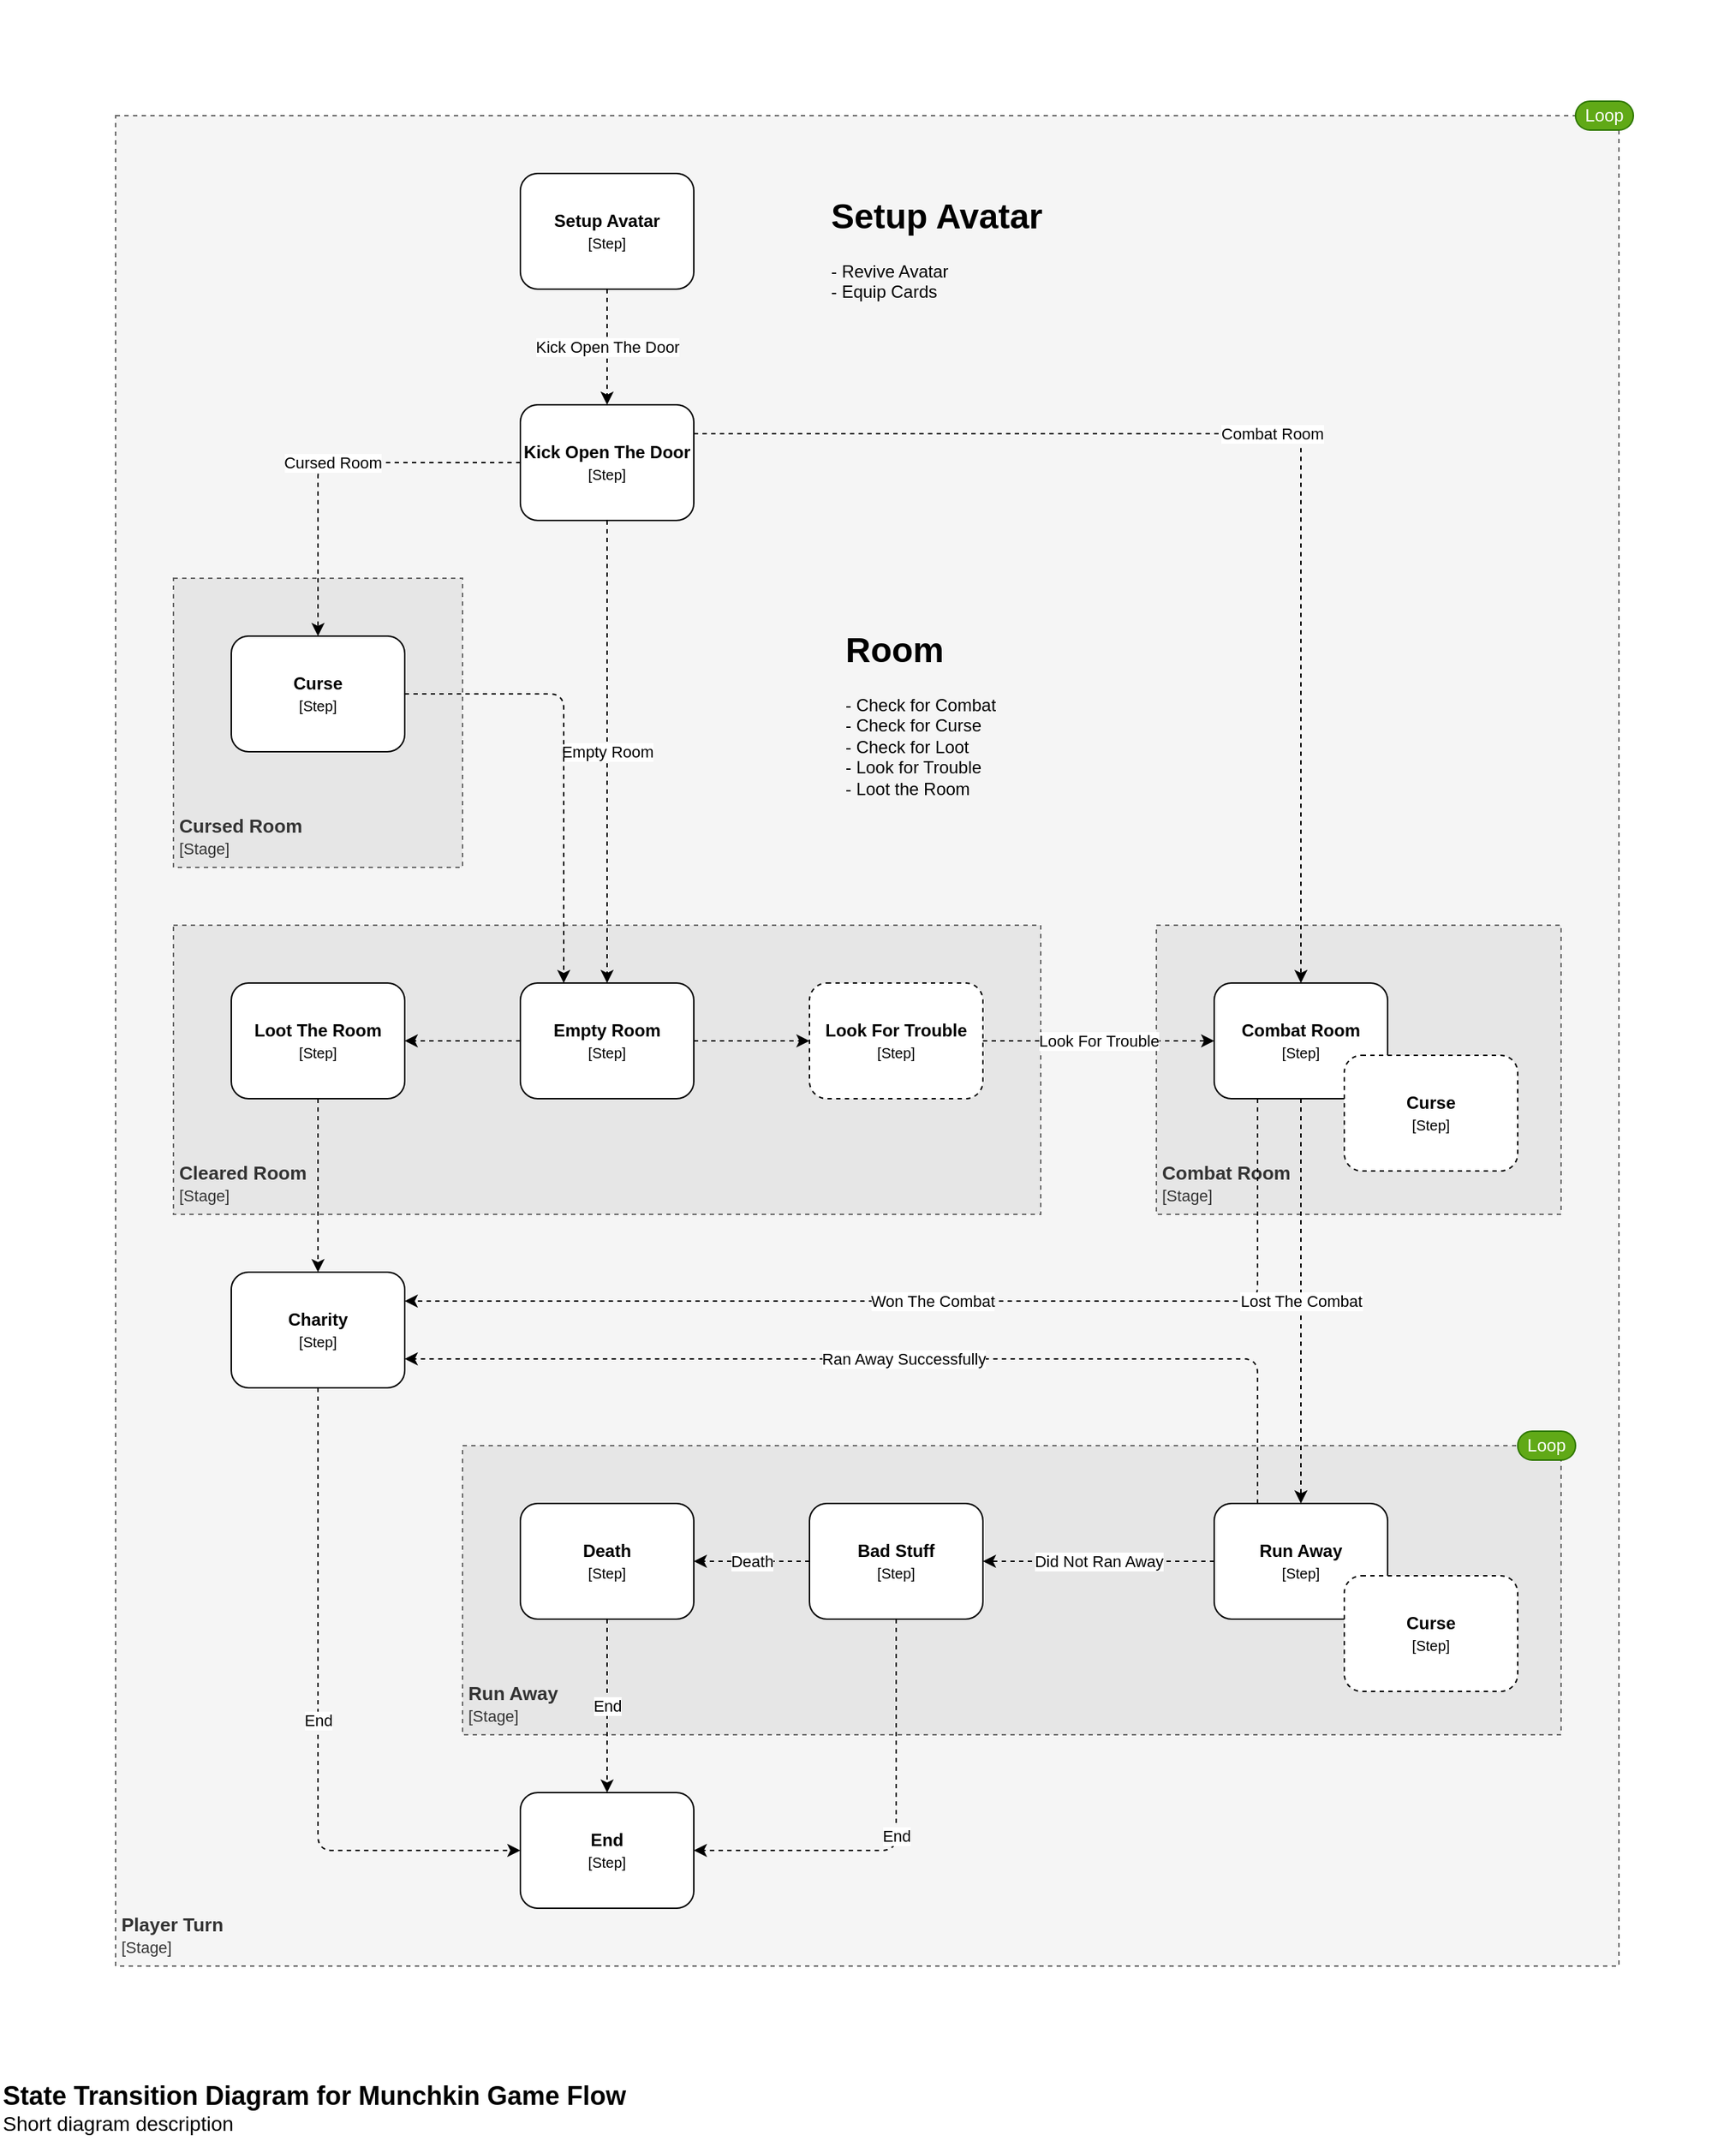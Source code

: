 <mxfile version="13.9.9" type="device" pages="3"><diagram name="component.state.player-turn" id="JxhBDAJsWjm5EB3mhxBS"><mxGraphModel dx="1486" dy="1206" grid="1" gridSize="10" guides="1" tooltips="1" connect="1" arrows="1" fold="1" page="0" pageScale="1" pageWidth="850" pageHeight="1100" math="0" shadow="0"><root><mxCell id="R-6OiblIABBGh348gbPo-0"/><mxCell id="R-6OiblIABBGh348gbPo-1" parent="R-6OiblIABBGh348gbPo-0"/><mxCell id="R-6OiblIABBGh348gbPo-2" value="&lt;b&gt;&lt;font style=&quot;font-size: 18px&quot;&gt;State Transition Diagram for Munchkin Game Flow&lt;/font&gt;&lt;/b&gt;&lt;br&gt;&lt;font style=&quot;font-size: 14px&quot;&gt;Short diagram description&lt;/font&gt;" style="rounded=0;whiteSpace=wrap;html=1;verticalAlign=bottom;align=left;strokeColor=none;" parent="R-6OiblIABBGh348gbPo-1" vertex="1"><mxGeometry x="-280" y="-240" width="1200" height="1480" as="geometry"/></mxCell><mxCell id="gaKU9POzRm-FuLPT-XzP-1" value="&lt;b&gt;&lt;font style=&quot;font-size: 13px&quot;&gt;Player Turn&lt;/font&gt;&lt;/b&gt;&lt;br style=&quot;font-size: 12px&quot;&gt;&lt;font style=&quot;font-size: 11px&quot;&gt;[Stage]&lt;/font&gt;" style="rounded=0;whiteSpace=wrap;html=1;dashed=1;verticalAlign=bottom;align=left;fontSize=12;fontColor=#333333;spacingBottom=4;spacingLeft=2;strokeColor=#666666;fillColor=#f5f5f5;" parent="R-6OiblIABBGh348gbPo-1" vertex="1"><mxGeometry x="-200" y="-160" width="1040" height="1280" as="geometry"/></mxCell><mxCell id="R-6OiblIABBGh348gbPo-3" value="Kick Open The Door" style="endArrow=classic;html=1;dashed=1;edgeStyle=orthogonalEdgeStyle;" parent="R-6OiblIABBGh348gbPo-1" source="R-6OiblIABBGh348gbPo-20" target="R-6OiblIABBGh348gbPo-4" edge="1"><mxGeometry width="50" height="50" relative="1" as="geometry"><mxPoint x="60" y="-40" as="sourcePoint"/><mxPoint x="130" y="-50" as="targetPoint"/></mxGeometry></mxCell><mxCell id="R-6OiblIABBGh348gbPo-4" value="&lt;b&gt;Kick Open The Door&lt;br&gt;&lt;/b&gt;&lt;font style=&quot;font-size: 10px&quot;&gt;[Step]&lt;br&gt;&lt;/font&gt;" style="rounded=1;whiteSpace=wrap;html=1;align=center;" parent="R-6OiblIABBGh348gbPo-1" vertex="1"><mxGeometry x="80" y="40" width="120" height="80" as="geometry"/></mxCell><mxCell id="R-6OiblIABBGh348gbPo-13" value="&lt;b&gt;End&lt;br&gt;&lt;/b&gt;&lt;font style=&quot;font-size: 10px&quot;&gt;[Step]&lt;br&gt;&lt;/font&gt;" style="rounded=1;whiteSpace=wrap;html=1;align=center;" parent="R-6OiblIABBGh348gbPo-1" vertex="1"><mxGeometry x="80" y="1000" width="120" height="80" as="geometry"/></mxCell><mxCell id="R-6OiblIABBGh348gbPo-20" value="&lt;b&gt;Setup Avatar&lt;br&gt;&lt;/b&gt;&lt;font style=&quot;font-size: 10px&quot;&gt;[Step]&lt;br&gt;&lt;/font&gt;" style="rounded=1;whiteSpace=wrap;html=1;align=center;" parent="R-6OiblIABBGh348gbPo-1" vertex="1"><mxGeometry x="80" y="-120" width="120" height="80" as="geometry"/></mxCell><mxCell id="R-6OiblIABBGh348gbPo-24" value="&lt;b&gt;Charity&lt;br&gt;&lt;/b&gt;&lt;font style=&quot;font-size: 10px&quot;&gt;[Step]&lt;br&gt;&lt;/font&gt;" style="rounded=1;whiteSpace=wrap;html=1;align=center;" parent="R-6OiblIABBGh348gbPo-1" vertex="1"><mxGeometry x="-120" y="640" width="120" height="80" as="geometry"/></mxCell><mxCell id="R-6OiblIABBGh348gbPo-26" value="End" style="endArrow=classic;html=1;dashed=1;edgeStyle=orthogonalEdgeStyle;exitX=0.5;exitY=1;exitDx=0;exitDy=0;entryX=0;entryY=0.5;entryDx=0;entryDy=0;" parent="R-6OiblIABBGh348gbPo-1" source="R-6OiblIABBGh348gbPo-24" target="R-6OiblIABBGh348gbPo-13" edge="1"><mxGeometry width="50" height="50" relative="1" as="geometry"><mxPoint x="-670" y="930" as="sourcePoint"/><mxPoint x="-590" y="850" as="targetPoint"/></mxGeometry></mxCell><mxCell id="R-6OiblIABBGh348gbPo-29" value="&lt;h1&gt;Setup Avatar&lt;/h1&gt;&lt;p&gt;- Revive Avatar&lt;br&gt;- Equip Cards&lt;/p&gt;" style="text;html=1;strokeColor=none;fillColor=none;spacing=5;spacingTop=-20;whiteSpace=wrap;overflow=hidden;rounded=0;" parent="R-6OiblIABBGh348gbPo-1" vertex="1"><mxGeometry x="290" y="-110" width="190" height="120" as="geometry"/></mxCell><mxCell id="R-6OiblIABBGh348gbPo-31" value="&lt;h1&gt;Room&lt;/h1&gt;&lt;p&gt;- Check for Combat&lt;br&gt;- Check for Curse&lt;br&gt;- Check for Loot&lt;br&gt;- Look for Trouble&lt;br&gt;- Loot the Room&lt;/p&gt;" style="text;html=1;strokeColor=none;fillColor=none;spacing=5;spacingTop=-20;whiteSpace=wrap;overflow=hidden;rounded=0;" parent="R-6OiblIABBGh348gbPo-1" vertex="1"><mxGeometry x="300" y="190" width="190" height="120" as="geometry"/></mxCell><mxCell id="gaKU9POzRm-FuLPT-XzP-3" value="Loop" style="rounded=1;whiteSpace=wrap;html=1;labelBackgroundColor=none;sketch=0;fillColor=#60a917;fontColor=#ffffff;strokeColor=#2D7600;arcSize=50;" parent="R-6OiblIABBGh348gbPo-1" vertex="1"><mxGeometry x="810" y="-170" width="40" height="20" as="geometry"/></mxCell><mxCell id="fQaeyvBMQwcTEUmQ8jRX-0" value="&lt;b&gt;&lt;font style=&quot;font-size: 13px&quot;&gt;Cleared Room&lt;/font&gt;&lt;/b&gt;&lt;br style=&quot;font-size: 12px&quot;&gt;&lt;font style=&quot;font-size: 11px&quot;&gt;[Stage]&lt;/font&gt;" style="rounded=0;whiteSpace=wrap;html=1;dashed=1;verticalAlign=bottom;align=left;fontSize=12;spacingBottom=4;spacingLeft=2;strokeColor=#666666;fontColor=#333333;fillColor=#E6E6E6;" parent="R-6OiblIABBGh348gbPo-1" vertex="1"><mxGeometry x="-160" y="400" width="600" height="200" as="geometry"/></mxCell><mxCell id="gJ0dRC4N9yL77F6TW653-0" value="" style="endArrow=classic;html=1;dashed=1;edgeStyle=orthogonalEdgeStyle;exitX=0.5;exitY=1;exitDx=0;exitDy=0;" parent="R-6OiblIABBGh348gbPo-1" source="gaKU9POzRm-FuLPT-XzP-13" target="R-6OiblIABBGh348gbPo-24" edge="1"><mxGeometry width="50" height="50" relative="1" as="geometry"><mxPoint x="40" y="610" as="sourcePoint"/><mxPoint x="-350" y="770" as="targetPoint"/></mxGeometry></mxCell><mxCell id="gaKU9POzRm-FuLPT-XzP-16" value="&lt;b&gt;Empty Room&lt;br&gt;&lt;/b&gt;&lt;font style=&quot;font-size: 10px&quot;&gt;[Step]&lt;br&gt;&lt;/font&gt;" style="rounded=1;whiteSpace=wrap;html=1;align=center;" parent="R-6OiblIABBGh348gbPo-1" vertex="1"><mxGeometry x="80" y="440" width="120" height="80" as="geometry"/></mxCell><mxCell id="gaKU9POzRm-FuLPT-XzP-18" value="&lt;b&gt;Look For Trouble&lt;br&gt;&lt;/b&gt;&lt;font style=&quot;font-size: 10px&quot;&gt;[Step]&lt;br&gt;&lt;/font&gt;" style="rounded=1;whiteSpace=wrap;html=1;align=center;dashed=1;" parent="R-6OiblIABBGh348gbPo-1" vertex="1"><mxGeometry x="280" y="440" width="120" height="80" as="geometry"/></mxCell><mxCell id="gaKU9POzRm-FuLPT-XzP-13" value="&lt;b&gt;Loot The Room&lt;br&gt;&lt;/b&gt;&lt;font style=&quot;font-size: 10px&quot;&gt;[Step]&lt;br&gt;&lt;/font&gt;" style="rounded=1;whiteSpace=wrap;html=1;align=center;" parent="R-6OiblIABBGh348gbPo-1" vertex="1"><mxGeometry x="-120" y="440" width="120" height="80" as="geometry"/></mxCell><mxCell id="fQaeyvBMQwcTEUmQ8jRX-2" value="" style="endArrow=classic;html=1;dashed=1;edgeStyle=orthogonalEdgeStyle;" parent="R-6OiblIABBGh348gbPo-1" source="gaKU9POzRm-FuLPT-XzP-16" target="gaKU9POzRm-FuLPT-XzP-18" edge="1"><mxGeometry width="50" height="50" relative="1" as="geometry"><mxPoint x="160" y="420" as="sourcePoint"/><mxPoint x="160" y="660" as="targetPoint"/></mxGeometry></mxCell><mxCell id="fQaeyvBMQwcTEUmQ8jRX-3" value="" style="endArrow=classic;html=1;dashed=1;edgeStyle=orthogonalEdgeStyle;" parent="R-6OiblIABBGh348gbPo-1" source="gaKU9POzRm-FuLPT-XzP-16" target="gaKU9POzRm-FuLPT-XzP-13" edge="1"><mxGeometry width="50" height="50" relative="1" as="geometry"><mxPoint x="150" y="530" as="sourcePoint"/><mxPoint x="150" y="770" as="targetPoint"/></mxGeometry></mxCell><mxCell id="R-6OiblIABBGh348gbPo-25" value="Empty Room" style="endArrow=classic;html=1;dashed=1;edgeStyle=orthogonalEdgeStyle;entryX=0.5;entryY=0;entryDx=0;entryDy=0;" parent="R-6OiblIABBGh348gbPo-1" source="R-6OiblIABBGh348gbPo-4" target="gaKU9POzRm-FuLPT-XzP-16" edge="1"><mxGeometry width="50" height="50" relative="1" as="geometry"><mxPoint x="-420" y="480" as="sourcePoint"/><mxPoint x="-640" y="500" as="targetPoint"/></mxGeometry></mxCell><mxCell id="fQaeyvBMQwcTEUmQ8jRX-4" value="&lt;b&gt;&lt;font style=&quot;font-size: 13px&quot;&gt;Cursed Room&lt;/font&gt;&lt;/b&gt;&lt;br style=&quot;font-size: 12px&quot;&gt;&lt;font style=&quot;font-size: 11px&quot;&gt;[Stage]&lt;/font&gt;" style="rounded=0;whiteSpace=wrap;html=1;dashed=1;verticalAlign=bottom;align=left;fontSize=12;spacingBottom=4;spacingLeft=2;strokeColor=#666666;fontColor=#333333;fillColor=#E6E6E6;" parent="R-6OiblIABBGh348gbPo-1" vertex="1"><mxGeometry x="-160" y="160" width="200" height="200" as="geometry"/></mxCell><mxCell id="gaKU9POzRm-FuLPT-XzP-20" value="&lt;b&gt;Curse&lt;br&gt;&lt;/b&gt;&lt;font style=&quot;font-size: 10px&quot;&gt;[Step]&lt;br&gt;&lt;/font&gt;" style="rounded=1;whiteSpace=wrap;html=1;align=center;" parent="R-6OiblIABBGh348gbPo-1" vertex="1"><mxGeometry x="-120" y="200" width="120" height="80" as="geometry"/></mxCell><mxCell id="fQaeyvBMQwcTEUmQ8jRX-1" value="" style="endArrow=classic;html=1;dashed=1;edgeStyle=orthogonalEdgeStyle;entryX=0.25;entryY=0;entryDx=0;entryDy=0;" parent="R-6OiblIABBGh348gbPo-1" source="gaKU9POzRm-FuLPT-XzP-20" target="gaKU9POzRm-FuLPT-XzP-16" edge="1"><mxGeometry width="50" height="50" relative="1" as="geometry"><mxPoint x="150" y="290" as="sourcePoint"/><mxPoint x="150" y="530" as="targetPoint"/></mxGeometry></mxCell><mxCell id="R-6OiblIABBGh348gbPo-10" value="Cursed Room" style="endArrow=classic;html=1;dashed=1;edgeStyle=orthogonalEdgeStyle;exitX=0;exitY=0.5;exitDx=0;exitDy=0;" parent="R-6OiblIABBGh348gbPo-1" source="R-6OiblIABBGh348gbPo-4" target="gaKU9POzRm-FuLPT-XzP-20" edge="1"><mxGeometry width="50" height="50" relative="1" as="geometry"><mxPoint x="160" y="280" as="sourcePoint"/><mxPoint x="740" y="250" as="targetPoint"/></mxGeometry></mxCell><mxCell id="fQaeyvBMQwcTEUmQ8jRX-5" value="&lt;b&gt;&lt;font style=&quot;font-size: 13px&quot;&gt;Combat Room&lt;/font&gt;&lt;/b&gt;&lt;br style=&quot;font-size: 12px&quot;&gt;&lt;font style=&quot;font-size: 11px&quot;&gt;[Stage]&lt;/font&gt;" style="rounded=0;whiteSpace=wrap;html=1;dashed=1;verticalAlign=bottom;align=left;fontSize=12;spacingBottom=4;spacingLeft=2;strokeColor=#666666;fontColor=#333333;fillColor=#E6E6E6;" parent="R-6OiblIABBGh348gbPo-1" vertex="1"><mxGeometry x="520" y="400" width="280" height="200" as="geometry"/></mxCell><mxCell id="R-6OiblIABBGh348gbPo-7" value="&lt;b&gt;Combat Room&lt;br&gt;&lt;/b&gt;&lt;font style=&quot;font-size: 10px&quot;&gt;[Step]&lt;br&gt;&lt;/font&gt;" style="rounded=1;whiteSpace=wrap;html=1;align=center;" parent="R-6OiblIABBGh348gbPo-1" vertex="1"><mxGeometry x="560" y="440" width="120" height="80" as="geometry"/></mxCell><mxCell id="gaKU9POzRm-FuLPT-XzP-21" value="&lt;b&gt;Curse&lt;br&gt;&lt;/b&gt;&lt;font style=&quot;font-size: 10px&quot;&gt;[Step]&lt;br&gt;&lt;/font&gt;" style="rounded=1;whiteSpace=wrap;html=1;align=center;dashed=1;" parent="R-6OiblIABBGh348gbPo-1" vertex="1"><mxGeometry x="650" y="490" width="120" height="80" as="geometry"/></mxCell><mxCell id="R-6OiblIABBGh348gbPo-11" value="Look For Trouble" style="endArrow=classic;html=1;dashed=1;edgeStyle=orthogonalEdgeStyle;" parent="R-6OiblIABBGh348gbPo-1" source="gaKU9POzRm-FuLPT-XzP-18" target="R-6OiblIABBGh348gbPo-7" edge="1"><mxGeometry width="50" height="50" relative="1" as="geometry"><mxPoint x="260" y="290" as="sourcePoint"/><mxPoint x="340" y="210" as="targetPoint"/></mxGeometry></mxCell><mxCell id="YIeZDtlEvNB0CyZ5gCRE-4" value="Combat Room" style="endArrow=classic;html=1;dashed=1;edgeStyle=orthogonalEdgeStyle;exitX=1;exitY=0.25;exitDx=0;exitDy=0;" parent="R-6OiblIABBGh348gbPo-1" source="R-6OiblIABBGh348gbPo-4" target="R-6OiblIABBGh348gbPo-7" edge="1"><mxGeometry width="50" height="50" relative="1" as="geometry"><mxPoint x="-60" y="160" as="sourcePoint"/><mxPoint x="-60" y="400" as="targetPoint"/></mxGeometry></mxCell><mxCell id="R-6OiblIABBGh348gbPo-27" value="Won The Combat" style="endArrow=classic;html=1;dashed=1;edgeStyle=orthogonalEdgeStyle;exitX=0.25;exitY=1;exitDx=0;exitDy=0;entryX=1;entryY=0.25;entryDx=0;entryDy=0;" parent="R-6OiblIABBGh348gbPo-1" source="R-6OiblIABBGh348gbPo-7" target="R-6OiblIABBGh348gbPo-24" edge="1"><mxGeometry width="50" height="50" relative="1" as="geometry"><mxPoint x="-740" y="720" as="sourcePoint"/><mxPoint x="-660" y="640" as="targetPoint"/></mxGeometry></mxCell><mxCell id="VNAOGklJYLJRtleXvOhZ-0" value="&lt;b&gt;&lt;font style=&quot;font-size: 13px&quot;&gt;Run Away&lt;/font&gt;&lt;/b&gt;&lt;br style=&quot;font-size: 12px&quot;&gt;&lt;font style=&quot;font-size: 11px&quot;&gt;[Stage]&lt;/font&gt;" style="rounded=0;whiteSpace=wrap;html=1;dashed=1;verticalAlign=bottom;align=left;fontSize=12;spacingBottom=4;spacingLeft=2;strokeColor=#666666;fontColor=#333333;fillColor=#E6E6E6;" parent="R-6OiblIABBGh348gbPo-1" vertex="1"><mxGeometry x="40" y="760" width="760" height="200" as="geometry"/></mxCell><mxCell id="fQaeyvBMQwcTEUmQ8jRX-8" value="&lt;b&gt;Death&lt;br&gt;&lt;/b&gt;&lt;font style=&quot;font-size: 10px&quot;&gt;[Step]&lt;br&gt;&lt;/font&gt;" style="rounded=1;whiteSpace=wrap;html=1;align=center;" parent="R-6OiblIABBGh348gbPo-1" vertex="1"><mxGeometry x="80" y="800" width="120" height="80" as="geometry"/></mxCell><mxCell id="YIeZDtlEvNB0CyZ5gCRE-1" value="&lt;b&gt;Bad Stuff&lt;br&gt;&lt;/b&gt;&lt;font style=&quot;font-size: 10px&quot;&gt;[Step]&lt;br&gt;&lt;/font&gt;" style="rounded=1;whiteSpace=wrap;html=1;align=center;" parent="R-6OiblIABBGh348gbPo-1" vertex="1"><mxGeometry x="280" y="800" width="120" height="80" as="geometry"/></mxCell><mxCell id="YIeZDtlEvNB0CyZ5gCRE-3" value="End" style="endArrow=classic;html=1;dashed=1;edgeStyle=orthogonalEdgeStyle;" parent="R-6OiblIABBGh348gbPo-1" source="fQaeyvBMQwcTEUmQ8jRX-8" target="R-6OiblIABBGh348gbPo-13" edge="1"><mxGeometry width="50" height="50" relative="1" as="geometry"><mxPoint x="370" y="1150" as="sourcePoint"/><mxPoint x="450" y="1070" as="targetPoint"/></mxGeometry></mxCell><mxCell id="R-6OiblIABBGh348gbPo-8" value="&lt;b&gt;Run Away&lt;br&gt;&lt;/b&gt;&lt;font style=&quot;font-size: 10px&quot;&gt;[Step]&lt;br&gt;&lt;/font&gt;" style="rounded=1;whiteSpace=wrap;html=1;align=center;" parent="R-6OiblIABBGh348gbPo-1" vertex="1"><mxGeometry x="560" y="800" width="120" height="80" as="geometry"/></mxCell><mxCell id="gaKU9POzRm-FuLPT-XzP-22" value="&lt;b&gt;Curse&lt;br&gt;&lt;/b&gt;&lt;font style=&quot;font-size: 10px&quot;&gt;[Step]&lt;br&gt;&lt;/font&gt;" style="rounded=1;whiteSpace=wrap;html=1;align=center;dashed=1;" parent="R-6OiblIABBGh348gbPo-1" vertex="1"><mxGeometry x="650" y="850" width="120" height="80" as="geometry"/></mxCell><mxCell id="YIeZDtlEvNB0CyZ5gCRE-2" value="Did Not Ran Away" style="endArrow=classic;html=1;dashed=1;edgeStyle=orthogonalEdgeStyle;entryX=1;entryY=0.5;entryDx=0;entryDy=0;exitX=0;exitY=0.5;exitDx=0;exitDy=0;" parent="R-6OiblIABBGh348gbPo-1" source="R-6OiblIABBGh348gbPo-8" target="YIeZDtlEvNB0CyZ5gCRE-1" edge="1"><mxGeometry width="50" height="50" relative="1" as="geometry"><mxPoint x="320" y="910" as="sourcePoint"/><mxPoint x="-420" y="670" as="targetPoint"/></mxGeometry></mxCell><mxCell id="fQaeyvBMQwcTEUmQ8jRX-9" value="Death" style="endArrow=classic;html=1;dashed=1;edgeStyle=orthogonalEdgeStyle;" parent="R-6OiblIABBGh348gbPo-1" source="YIeZDtlEvNB0CyZ5gCRE-1" target="fQaeyvBMQwcTEUmQ8jRX-8" edge="1"><mxGeometry width="50" height="50" relative="1" as="geometry"><mxPoint x="150" y="890" as="sourcePoint"/><mxPoint x="150" y="1010" as="targetPoint"/></mxGeometry></mxCell><mxCell id="fQaeyvBMQwcTEUmQ8jRX-10" value="End" style="endArrow=classic;html=1;dashed=1;edgeStyle=orthogonalEdgeStyle;entryX=1;entryY=0.5;entryDx=0;entryDy=0;exitX=0.5;exitY=1;exitDx=0;exitDy=0;" parent="R-6OiblIABBGh348gbPo-1" source="YIeZDtlEvNB0CyZ5gCRE-1" target="R-6OiblIABBGh348gbPo-13" edge="1"><mxGeometry width="50" height="50" relative="1" as="geometry"><mxPoint x="150" y="890" as="sourcePoint"/><mxPoint x="150" y="1010" as="targetPoint"/></mxGeometry></mxCell><mxCell id="gaKU9POzRm-FuLPT-XzP-2" value="Loop" style="rounded=1;whiteSpace=wrap;html=1;labelBackgroundColor=none;sketch=0;fillColor=#60a917;fontColor=#ffffff;strokeColor=#2D7600;arcSize=50;" parent="R-6OiblIABBGh348gbPo-1" vertex="1"><mxGeometry x="770" y="750" width="40" height="20" as="geometry"/></mxCell><mxCell id="R-6OiblIABBGh348gbPo-12" value="Lost The Combat" style="endArrow=classic;html=1;dashed=1;edgeStyle=orthogonalEdgeStyle;" parent="R-6OiblIABBGh348gbPo-1" source="R-6OiblIABBGh348gbPo-7" target="R-6OiblIABBGh348gbPo-8" edge="1"><mxGeometry width="50" height="50" relative="1" as="geometry"><mxPoint x="-240" y="750" as="sourcePoint"/><mxPoint x="-160" y="670" as="targetPoint"/></mxGeometry></mxCell><mxCell id="R-6OiblIABBGh348gbPo-19" value="Ran Away Successfully" style="endArrow=classic;html=1;dashed=1;edgeStyle=orthogonalEdgeStyle;exitX=0.25;exitY=0;exitDx=0;exitDy=0;entryX=1;entryY=0.75;entryDx=0;entryDy=0;" parent="R-6OiblIABBGh348gbPo-1" source="R-6OiblIABBGh348gbPo-8" target="R-6OiblIABBGh348gbPo-24" edge="1"><mxGeometry width="50" height="50" relative="1" as="geometry"><mxPoint x="-400" y="620" as="sourcePoint"/><mxPoint x="-320" y="540" as="targetPoint"/></mxGeometry></mxCell></root></mxGraphModel></diagram><diagram id="9XI5N7UPUt5lytTSLQpK" name="component.request-sink"><mxGraphModel dx="1086" dy="806" grid="1" gridSize="10" guides="1" tooltips="1" connect="1" arrows="1" fold="1" page="0" pageScale="1" pageWidth="850" pageHeight="1100" math="0" shadow="0"><root><mxCell id="dLhFZ0z70TnNjhkAtN2m-0"/><mxCell id="dLhFZ0z70TnNjhkAtN2m-1" parent="dLhFZ0z70TnNjhkAtN2m-0"/><mxCell id="-NLURU0mRCI0-AmfmzRN-3" value="User Interface" style="rounded=1;whiteSpace=wrap;html=1;verticalAlign=bottom;dashed=1;" parent="dLhFZ0z70TnNjhkAtN2m-1" vertex="1"><mxGeometry x="250" y="380" width="260" height="310" as="geometry"/></mxCell><mxCell id="dLhFZ0z70TnNjhkAtN2m-2" value="Source" style="rounded=1;whiteSpace=wrap;html=1;verticalAlign=top;dashed=1;" parent="dLhFZ0z70TnNjhkAtN2m-1" vertex="1"><mxGeometry x="280" y="280" width="200" height="90" as="geometry"/></mxCell><mxCell id="dLhFZ0z70TnNjhkAtN2m-3" value="Request Handler" style="rounded=1;whiteSpace=wrap;html=1;verticalAlign=bottom;dashed=1;" parent="dLhFZ0z70TnNjhkAtN2m-1" vertex="1"><mxGeometry x="270" y="390" width="220" height="270" as="geometry"/></mxCell><mxCell id="dLhFZ0z70TnNjhkAtN2m-4" value="Response&amp;lt;T&amp;gt;" style="rounded=1;whiteSpace=wrap;html=1;dashed=1;verticalAlign=middle;" parent="dLhFZ0z70TnNjhkAtN2m-1" vertex="1"><mxGeometry x="290" y="310" width="180" height="160" as="geometry"/></mxCell><mxCell id="CggYr2z8cueNc_YofEaQ-0" value="Task" style="rounded=1;whiteSpace=wrap;html=1;dashed=1;verticalAlign=middle;" parent="dLhFZ0z70TnNjhkAtN2m-1" vertex="1"><mxGeometry x="300" y="320" width="160" height="40" as="geometry"/></mxCell><mxCell id="-NLURU0mRCI0-AmfmzRN-2" value="Dynamic Action" style="rounded=1;whiteSpace=wrap;html=1;verticalAlign=bottom;dashed=1;" parent="dLhFZ0z70TnNjhkAtN2m-1" vertex="1"><mxGeometry x="290" y="480" width="180" height="150" as="geometry"/></mxCell><mxCell id="dLhFZ0z70TnNjhkAtN2m-7" value="TaskCompletionSource" style="rounded=1;whiteSpace=wrap;html=1;dashed=1;verticalAlign=middle;" parent="dLhFZ0z70TnNjhkAtN2m-1" vertex="1"><mxGeometry x="300" y="420" width="160" height="100" as="geometry"/></mxCell></root></mxGraphModel></diagram><diagram id="Im3VR3nN-qH2-dpA85Vk" name="orleans.grains.communication"><mxGraphModel dx="1422" dy="822" grid="1" gridSize="10" guides="1" tooltips="1" connect="1" arrows="1" fold="1" page="0" pageScale="1" pageWidth="850" pageHeight="1100" math="0" shadow="0"><root><mxCell id="dSNGn81zlRnS_wXbjvsk-0"/><mxCell id="dSNGn81zlRnS_wXbjvsk-1" parent="dSNGn81zlRnS_wXbjvsk-0"/><mxCell id="dSNGn81zlRnS_wXbjvsk-22" value="&lt;b&gt;&lt;font style=&quot;font-size: 18px&quot;&gt;Relationship Diagram for Munchkin Entity Grains&lt;/font&gt;&lt;/b&gt;&lt;br&gt;&lt;font style=&quot;font-size: 14px&quot;&gt;Short diagram description&lt;/font&gt;" style="rounded=0;whiteSpace=wrap;html=1;verticalAlign=bottom;align=left;strokeColor=none;fillColor=none;" parent="dSNGn81zlRnS_wXbjvsk-1" vertex="1"><mxGeometry x="120" y="200" width="880" height="880" as="geometry"/></mxCell><mxCell id="dSNGn81zlRnS_wXbjvsk-2" value="&lt;b&gt;Table&lt;br&gt;&lt;/b&gt;&lt;font style=&quot;font-size: 10px&quot;&gt;[Component: IGran]&lt;br&gt;&lt;/font&gt;" style="rounded=1;whiteSpace=wrap;html=1;fillColor=#0050ef;strokeColor=#001DBC;fontColor=#ffffff;align=center;" parent="dSNGn81zlRnS_wXbjvsk-1" vertex="1"><mxGeometry x="520" y="480" width="120" height="80" as="geometry"/></mxCell><mxCell id="dSNGn81zlRnS_wXbjvsk-3" value="&lt;b&gt;Card&lt;br&gt;&lt;/b&gt;&lt;font style=&quot;font-size: 10px&quot;&gt;[Component: IGran]&lt;br&gt;&lt;/font&gt;" style="rounded=1;whiteSpace=wrap;html=1;fillColor=#0050ef;strokeColor=#001DBC;fontColor=#ffffff;align=center;" parent="dSNGn81zlRnS_wXbjvsk-1" vertex="1"><mxGeometry x="200" y="680" width="120" height="80" as="geometry"/></mxCell><mxCell id="dSNGn81zlRnS_wXbjvsk-4" value="&lt;b&gt;Player&lt;br&gt;&lt;/b&gt;&lt;font style=&quot;font-size: 10px&quot;&gt;[Component: IGran]&lt;br&gt;&lt;/font&gt;" style="rounded=1;whiteSpace=wrap;html=1;fillColor=#0050ef;strokeColor=#001DBC;fontColor=#ffffff;align=center;" parent="dSNGn81zlRnS_wXbjvsk-1" vertex="1"><mxGeometry x="520" y="680" width="120" height="80" as="geometry"/></mxCell><mxCell id="dSNGn81zlRnS_wXbjvsk-5" value="Action&lt;br&gt;&lt;font style=&quot;font-size: 10px&quot;&gt;[Protocol]&lt;/font&gt;" style="endArrow=classic;html=1;dashed=1;edgeStyle=orthogonalEdgeStyle;" parent="dSNGn81zlRnS_wXbjvsk-1" source="dSNGn81zlRnS_wXbjvsk-4" target="dSNGn81zlRnS_wXbjvsk-3" edge="1"><mxGeometry width="50" height="50" relative="1" as="geometry"><mxPoint x="440" y="660" as="sourcePoint"/><mxPoint x="520" y="580" as="targetPoint"/></mxGeometry></mxCell><mxCell id="dSNGn81zlRnS_wXbjvsk-6" value="Action&lt;br&gt;&lt;font style=&quot;font-size: 10px&quot;&gt;[Protocol]&lt;/font&gt;" style="endArrow=classic;html=1;dashed=1;edgeStyle=orthogonalEdgeStyle;entryX=0;entryY=0.75;entryDx=0;entryDy=0;exitX=0.75;exitY=0;exitDx=0;exitDy=0;" parent="dSNGn81zlRnS_wXbjvsk-1" source="dSNGn81zlRnS_wXbjvsk-3" target="dSNGn81zlRnS_wXbjvsk-2" edge="1"><mxGeometry width="50" height="50" relative="1" as="geometry"><mxPoint x="260" y="670" as="sourcePoint"/><mxPoint x="340" y="590" as="targetPoint"/></mxGeometry></mxCell><mxCell id="dSNGn81zlRnS_wXbjvsk-7" value="Use&lt;br&gt;&lt;font style=&quot;font-size: 10px&quot;&gt;[Identifier]&lt;/font&gt;" style="endArrow=classic;html=1;dashed=1;edgeStyle=orthogonalEdgeStyle;" parent="dSNGn81zlRnS_wXbjvsk-1" source="dSNGn81zlRnS_wXbjvsk-4" target="dSNGn81zlRnS_wXbjvsk-2" edge="1"><mxGeometry width="50" height="50" relative="1" as="geometry"><mxPoint x="530" y="570" as="sourcePoint"/><mxPoint x="610" y="490" as="targetPoint"/></mxGeometry></mxCell><mxCell id="dSNGn81zlRnS_wXbjvsk-8" value="&lt;b&gt;Dungeon&lt;br&gt;&lt;/b&gt;&lt;font style=&quot;font-size: 10px&quot;&gt;[Component: IGran]&lt;br&gt;&lt;/font&gt;" style="rounded=1;whiteSpace=wrap;html=1;fillColor=#0050ef;strokeColor=#001DBC;fontColor=#ffffff;align=center;" parent="dSNGn81zlRnS_wXbjvsk-1" vertex="1"><mxGeometry x="200" y="280" width="120" height="80" as="geometry"/></mxCell><mxCell id="dSNGn81zlRnS_wXbjvsk-9" value="Action&lt;br&gt;&lt;font style=&quot;font-size: 10px&quot;&gt;[Protocol]&lt;/font&gt;" style="endArrow=classic;html=1;dashed=1;edgeStyle=orthogonalEdgeStyle;exitX=0;exitY=0.25;exitDx=0;exitDy=0;entryX=0.75;entryY=1;entryDx=0;entryDy=0;" parent="dSNGn81zlRnS_wXbjvsk-1" source="dSNGn81zlRnS_wXbjvsk-2" target="dSNGn81zlRnS_wXbjvsk-8" edge="1"><mxGeometry width="50" height="50" relative="1" as="geometry"><mxPoint x="550" y="460" as="sourcePoint"/><mxPoint x="630" y="380" as="targetPoint"/></mxGeometry></mxCell><mxCell id="dSNGn81zlRnS_wXbjvsk-11" value="&lt;b&gt;User&lt;br&gt;&lt;/b&gt;&lt;font style=&quot;font-size: 10px&quot;&gt;[Component: IGran]&lt;br&gt;&lt;/font&gt;" style="rounded=1;whiteSpace=wrap;html=1;fillColor=#0050ef;strokeColor=#001DBC;fontColor=#ffffff;align=center;" parent="dSNGn81zlRnS_wXbjvsk-1" vertex="1"><mxGeometry x="1120" y="480" width="120" height="80" as="geometry"/></mxCell><mxCell id="dSNGn81zlRnS_wXbjvsk-12" value="&lt;b&gt;Game Room&lt;br&gt;&lt;/b&gt;&lt;font style=&quot;font-size: 10px&quot;&gt;[Component: IGran]&lt;br&gt;&lt;/font&gt;" style="rounded=1;whiteSpace=wrap;html=1;fillColor=#0050ef;strokeColor=#001DBC;fontColor=#ffffff;align=center;" parent="dSNGn81zlRnS_wXbjvsk-1" vertex="1"><mxGeometry x="1120" y="680" width="120" height="80" as="geometry"/></mxCell><mxCell id="dSNGn81zlRnS_wXbjvsk-13" value="&lt;b&gt;Stage&lt;br&gt;&lt;/b&gt;&lt;font style=&quot;font-size: 10px&quot;&gt;[Component: IGran]&lt;br&gt;&lt;/font&gt;" style="rounded=1;whiteSpace=wrap;html=1;fillColor=#0050ef;strokeColor=#001DBC;fontColor=#ffffff;align=center;" parent="dSNGn81zlRnS_wXbjvsk-1" vertex="1"><mxGeometry x="520" y="280" width="120" height="80" as="geometry"/></mxCell><mxCell id="dSNGn81zlRnS_wXbjvsk-14" value="Use&lt;br&gt;&lt;font style=&quot;font-size: 10px&quot;&gt;[Reference]&lt;/font&gt;" style="endArrow=classic;html=1;dashed=1;edgeStyle=orthogonalEdgeStyle;" parent="dSNGn81zlRnS_wXbjvsk-1" source="dSNGn81zlRnS_wXbjvsk-12" target="dSNGn81zlRnS_wXbjvsk-11" edge="1"><mxGeometry width="50" height="50" relative="1" as="geometry"><mxPoint x="370" y="860" as="sourcePoint"/><mxPoint x="450" y="780" as="targetPoint"/></mxGeometry></mxCell><mxCell id="dSNGn81zlRnS_wXbjvsk-16" value="&lt;b&gt;Game Engine&lt;br&gt;&lt;/b&gt;&lt;font style=&quot;font-size: 10px&quot;&gt;[Component: IGran]&lt;br&gt;&lt;/font&gt;" style="rounded=1;whiteSpace=wrap;html=1;fillColor=#0050ef;strokeColor=#001DBC;fontColor=#ffffff;align=center;" parent="dSNGn81zlRnS_wXbjvsk-1" vertex="1"><mxGeometry x="800" y="480" width="120" height="80" as="geometry"/></mxCell><mxCell id="dSNGn81zlRnS_wXbjvsk-17" value="Use&lt;br&gt;&lt;font style=&quot;font-size: 10px&quot;&gt;[Reference]&lt;/font&gt;" style="endArrow=classic;html=1;dashed=1;edgeStyle=orthogonalEdgeStyle;entryX=1;entryY=0.5;entryDx=0;entryDy=0;exitX=0.5;exitY=1;exitDx=0;exitDy=0;" parent="dSNGn81zlRnS_wXbjvsk-1" source="dSNGn81zlRnS_wXbjvsk-16" target="dSNGn81zlRnS_wXbjvsk-4" edge="1"><mxGeometry width="50" height="50" relative="1" as="geometry"><mxPoint x="760" y="980" as="sourcePoint"/><mxPoint x="840" y="900" as="targetPoint"/></mxGeometry></mxCell><mxCell id="dSNGn81zlRnS_wXbjvsk-19" value="Action&lt;br&gt;&lt;font style=&quot;font-size: 10px&quot;&gt;[Protocol]&lt;/font&gt;" style="endArrow=classic;html=1;dashed=1;edgeStyle=orthogonalEdgeStyle;entryX=1;entryY=0.5;entryDx=0;entryDy=0;exitX=0.5;exitY=0;exitDx=0;exitDy=0;" parent="dSNGn81zlRnS_wXbjvsk-1" source="dSNGn81zlRnS_wXbjvsk-16" target="dSNGn81zlRnS_wXbjvsk-13" edge="1"><mxGeometry width="50" height="50" relative="1" as="geometry"><mxPoint x="810" y="620" as="sourcePoint"/><mxPoint x="890" y="540" as="targetPoint"/></mxGeometry></mxCell><mxCell id="dSNGn81zlRnS_wXbjvsk-20" value="Use&lt;br&gt;&lt;font style=&quot;font-size: 10px&quot;&gt;[Identifier]&lt;/font&gt;" style="endArrow=classic;html=1;dashed=1;edgeStyle=orthogonalEdgeStyle;" parent="dSNGn81zlRnS_wXbjvsk-1" source="dSNGn81zlRnS_wXbjvsk-13" target="dSNGn81zlRnS_wXbjvsk-2" edge="1"><mxGeometry width="50" height="50" relative="1" as="geometry"><mxPoint x="680" y="490" as="sourcePoint"/><mxPoint x="760" y="410" as="targetPoint"/></mxGeometry></mxCell><mxCell id="dSNGn81zlRnS_wXbjvsk-21" value="Action&lt;br&gt;&lt;font style=&quot;font-size: 10px&quot;&gt;[Protocol]&lt;/font&gt;" style="endArrow=classic;html=1;dashed=1;edgeStyle=orthogonalEdgeStyle;entryX=1;entryY=0.5;entryDx=0;entryDy=0;" parent="dSNGn81zlRnS_wXbjvsk-1" source="dSNGn81zlRnS_wXbjvsk-16" target="dSNGn81zlRnS_wXbjvsk-2" edge="1"><mxGeometry width="50" height="50" relative="1" as="geometry"><mxPoint x="750" y="590" as="sourcePoint"/><mxPoint x="830" y="510" as="targetPoint"/></mxGeometry></mxCell><mxCell id="THgR0_C7xWyPMAFiprex-0" value="Use&lt;br&gt;&lt;font style=&quot;font-size: 10px&quot;&gt;[Reference]&lt;/font&gt;" style="endArrow=classic;html=1;dashed=1;edgeStyle=orthogonalEdgeStyle;" parent="dSNGn81zlRnS_wXbjvsk-1" source="dSNGn81zlRnS_wXbjvsk-16" target="dSNGn81zlRnS_wXbjvsk-11" edge="1"><mxGeometry width="50" height="50" relative="1" as="geometry"><mxPoint x="1000" y="790" as="sourcePoint"/><mxPoint x="1080" y="710" as="targetPoint"/></mxGeometry></mxCell><mxCell id="4Hfikv-UBA2A7VXjmOVy-0" value="Action&lt;br&gt;&lt;font style=&quot;font-size: 10px&quot;&gt;[Protocol]&lt;/font&gt;" style="endArrow=classic;html=1;dashed=1;edgeStyle=orthogonalEdgeStyle;" edge="1" parent="dSNGn81zlRnS_wXbjvsk-1" source="dSNGn81zlRnS_wXbjvsk-3" target="dSNGn81zlRnS_wXbjvsk-8"><mxGeometry width="50" height="50" relative="1" as="geometry"><mxPoint x="70" y="570" as="sourcePoint"/><mxPoint x="150" y="490" as="targetPoint"/></mxGeometry></mxCell><mxCell id="4Hfikv-UBA2A7VXjmOVy-1" value="&lt;b&gt;Game Engine Service&lt;br&gt;&lt;/b&gt;&lt;font style=&quot;font-size: 10px&quot;&gt;[Component]&lt;br&gt;&lt;/font&gt;" style="rounded=1;whiteSpace=wrap;html=1;fillColor=#0050ef;strokeColor=#001DBC;fontColor=#ffffff;align=center;" vertex="1" parent="dSNGn81zlRnS_wXbjvsk-1"><mxGeometry x="960" y="280" width="120" height="80" as="geometry"/></mxCell><mxCell id="4Hfikv-UBA2A7VXjmOVy-2" value="Action&lt;br&gt;&lt;font style=&quot;font-size: 10px&quot;&gt;[Protocol]&lt;/font&gt;" style="endArrow=classic;html=1;dashed=1;edgeStyle=orthogonalEdgeStyle;entryX=0.75;entryY=0;entryDx=0;entryDy=0;" edge="1" parent="dSNGn81zlRnS_wXbjvsk-1" source="4Hfikv-UBA2A7VXjmOVy-1" target="dSNGn81zlRnS_wXbjvsk-16"><mxGeometry width="50" height="50" relative="1" as="geometry"><mxPoint x="850" y="250" as="sourcePoint"/><mxPoint x="930" y="170" as="targetPoint"/></mxGeometry></mxCell><mxCell id="4Hfikv-UBA2A7VXjmOVy-3" value="Action&lt;br&gt;&lt;font style=&quot;font-size: 10px&quot;&gt;[Protocol]&lt;/font&gt;" style="endArrow=classic;html=1;dashed=1;edgeStyle=orthogonalEdgeStyle;" edge="1" parent="dSNGn81zlRnS_wXbjvsk-1" source="4Hfikv-UBA2A7VXjmOVy-1" target="dSNGn81zlRnS_wXbjvsk-11"><mxGeometry width="50" height="50" relative="1" as="geometry"><mxPoint x="1190" y="400" as="sourcePoint"/><mxPoint x="1270" y="320" as="targetPoint"/></mxGeometry></mxCell></root></mxGraphModel></diagram></mxfile>
